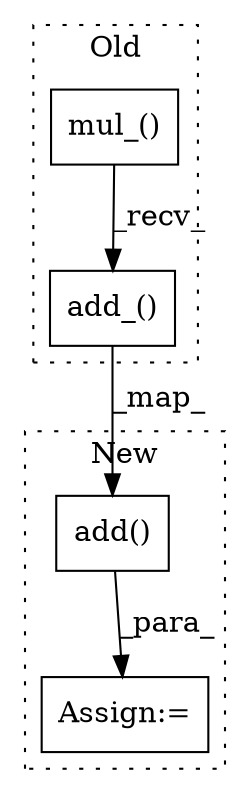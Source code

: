digraph G {
subgraph cluster0 {
1 [label="add_()" a="75" s="19599,19667" l="25,1" shape="box"];
4 [label="mul_()" a="75" s="19599,19617" l="13,1" shape="box"];
label = "Old";
style="dotted";
}
subgraph cluster1 {
2 [label="add()" a="75" s="19706,19771" l="22,1" shape="box"];
3 [label="Assign:=" a="68" s="19703" l="3" shape="box"];
label = "New";
style="dotted";
}
1 -> 2 [label="_map_"];
2 -> 3 [label="_para_"];
4 -> 1 [label="_recv_"];
}